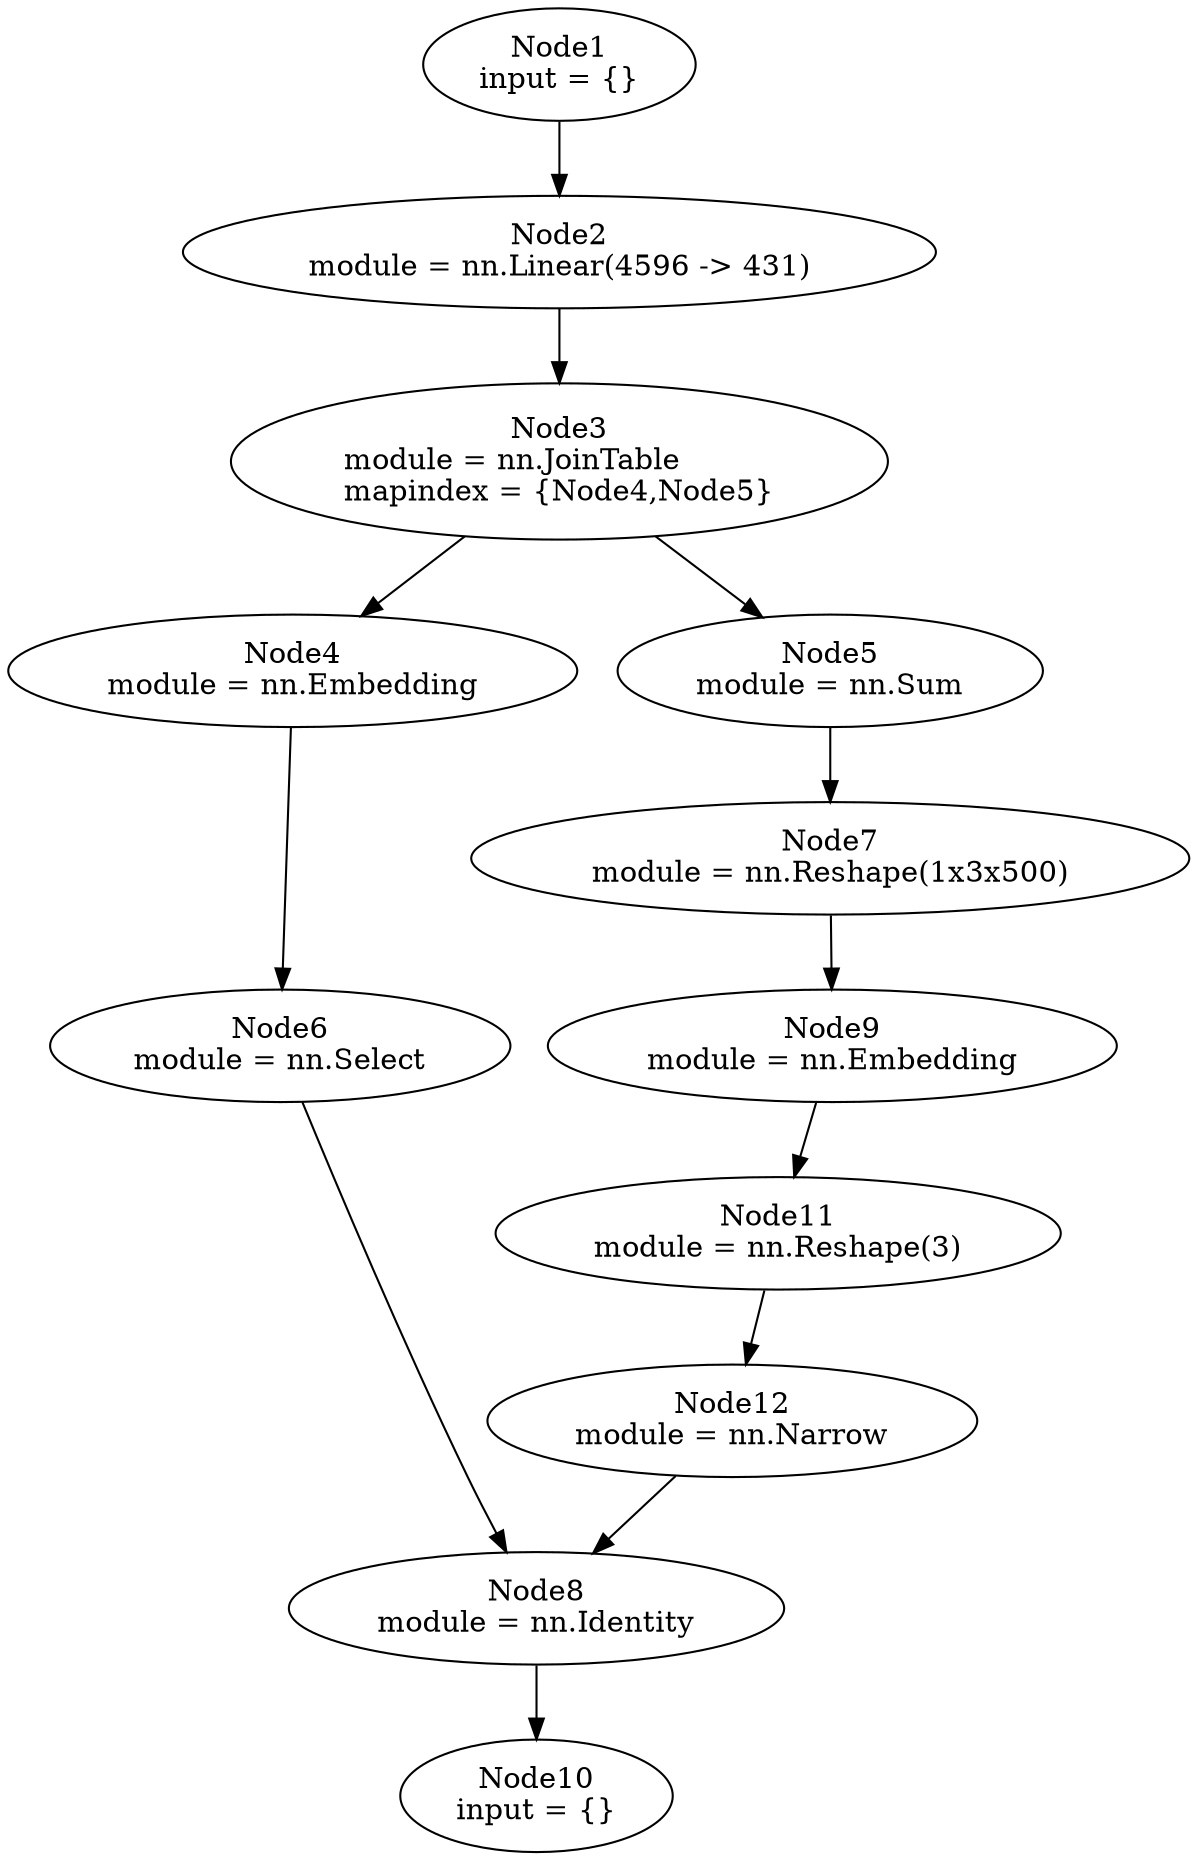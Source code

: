 digraph G {
	graph [bb="0,0,457,886"];
	node [label="\N",
		shape=oval
	];
	n1	 [height=0.74639,
		label="Node1\ninput = {}",
		pos="213,859",
		tooltip="[[C]]:-1",
		width=1.449];
	n2	 [height=0.74639,
		label="Node2\nmodule = nn.Linear(4596 -> 431)",
		pos="213,769",
		tooltip="[test_sparse.lua]:44",
		width=3.9798];
	n1 -> n2	 [pos="e,213,796.05 213,832.07 213,824 213,814.94 213,806.3"];
	n3	 [height=1.041,
		label="Node3\nmodule = nn.JoinTable\lmapindex = {Node4,Node5}",
		pos="213,668",
		tooltip="[test_sparse.lua]:43",
		width=3.4507];
	n2 -> n3	 [pos="e,213,705.63 213,741.99 213,733.91 213,724.75 213,715.72"];
	n4	 [height=0.74639,
		label="Node4\nmodule = nn.Embedding",
		pos="108,567",
		tooltip="[test_sparse.lua]:39",
		width=3.0124];
	n3 -> n4	 [pos="e,134.79,593.26 175.98,632.1 164.95,621.69 152.91,610.35 142.08,600.13"];
	n5	 [height=0.74639,
		label="Node5\nmodule = nn.Sum",
		pos="318,567",
		tooltip="[test_sparse.lua]:42",
		width=2.2781];
	n3 -> n5	 [pos="e,291.86,592.65 250.02,632.1 261.24,621.51 273.51,609.95 284.49,599.6"];
	n6	 [height=0.74639,
		label="Node6\nmodule = nn.Select",
		pos="107,387",
		tooltip="[test_sparse.lua]:36",
		width=2.4261];
	n4 -> n6	 [pos="e,107.15,413.91 107.85,540.12 107.68,509.53 107.4,458.46 107.2,424.03"];
	n7	 [height=0.74639,
		label="Node7\nmodule = nn.Reshape(1x3x500)",
		pos="321,477",
		tooltip="[test_sparse.lua]:41",
		width=3.7843];
	n5 -> n7	 [pos="e,320.11,504.05 318.88,540.07 319.16,532 319.47,522.94 319.76,514.3"];
	n8	 [height=0.74639,
		label="Node8\nmodule = nn.Identity",
		pos="216,117",
		tooltip="[test_sparse.lua]:35",
		width=2.6117];
	n6 -> n8	 [pos="e,201.39,143.55 115.27,360.18 128.19,320.72 154.63,243.31 183,180 187.07,170.92 191.9,161.32 196.59,152.46"];
	n9	 [height=0.74639,
		label="Node9\nmodule = nn.Embedding",
		pos="322,387",
		tooltip="[test_sparse.lua]:40",
		width=3.0124];
	n7 -> n9	 [pos="e,321.7,414.05 321.29,450.07 321.39,442 321.49,432.94 321.59,424.3"];
	n10	 [height=0.74639,
		label="Node10\ninput = {}",
		pos="216,27",
		tooltip="[[C]]:-1",
		width=1.449];
	n8 -> n10	 [pos="e,216,54.046 216,90.073 216,81.999 216,72.943 216,64.296"];
	n11	 [height=0.74639,
		label="Node11\nmodule = nn.Reshape(3)",
		pos="302,297",
		tooltip="[test_sparse.lua]:38",
		width=2.9789];
	n9 -> n11	 [pos="e,307.92,324.05 316.11,360.07 314.25,351.91 312.17,342.74 310.18,334.01"];
	n12	 [height=0.74639,
		label="Node12\nmodule = nn.Narrow",
		pos="285,207",
		tooltip="[test_sparse.lua]:37",
		width=2.588];
	n11 -> n12	 [pos="e,290.03,234.05 296.99,270.07 295.41,261.91 293.64,252.74 291.96,244.01"];
	n12 -> n8	 [pos="e,235.91,143.4 265.04,180.55 257.89,171.43 249.72,161 242.12,151.32"];
}
